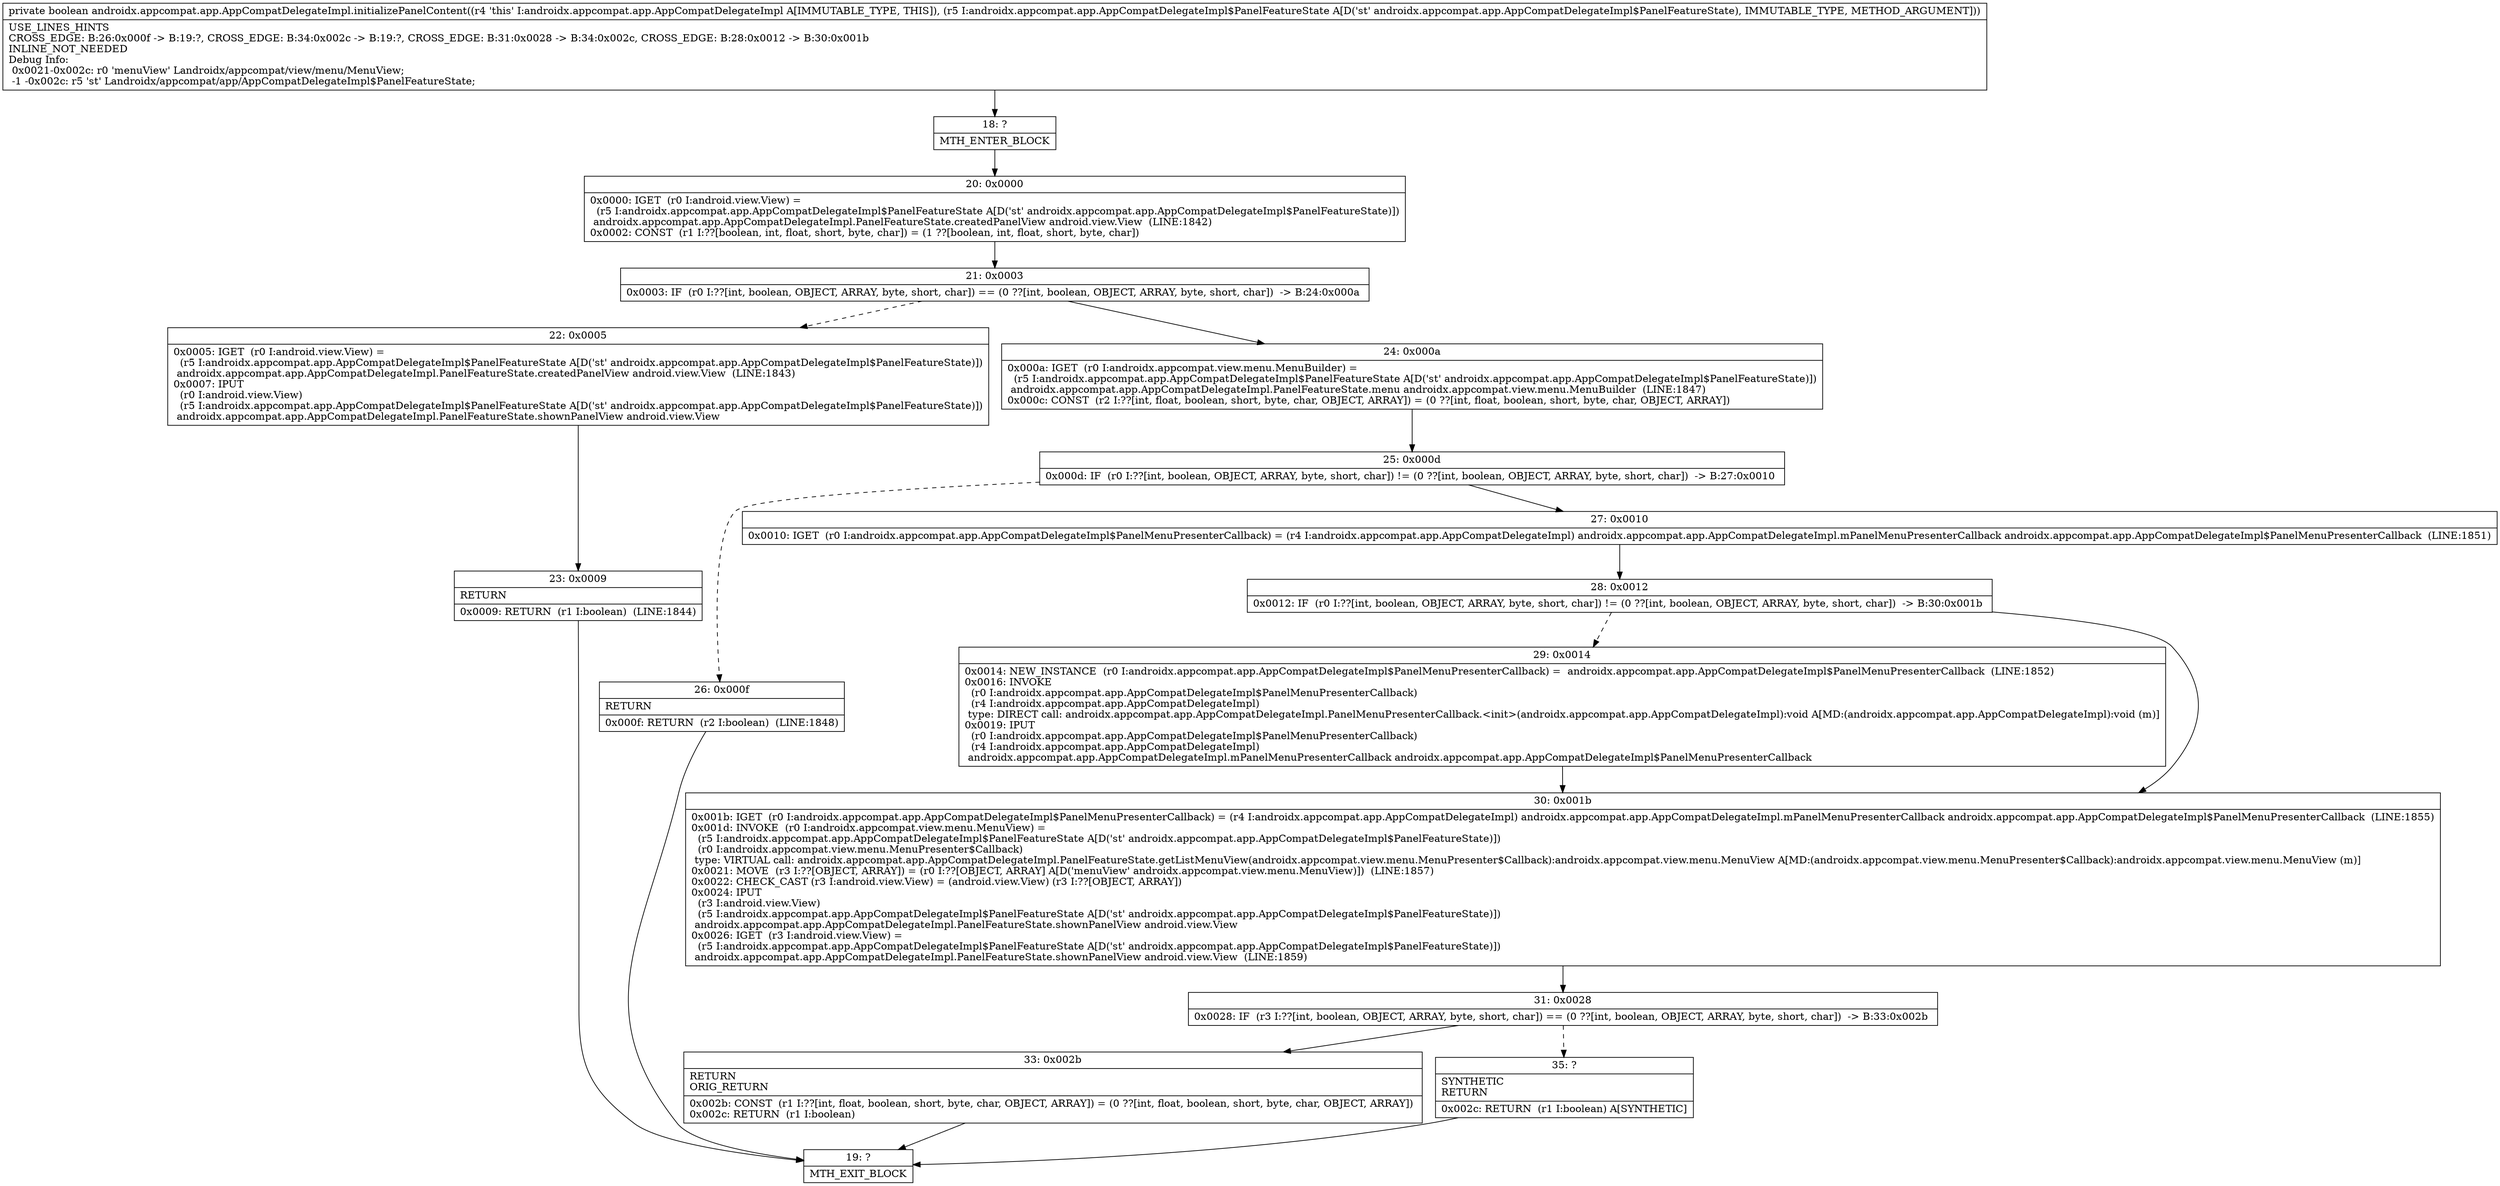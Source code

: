 digraph "CFG forandroidx.appcompat.app.AppCompatDelegateImpl.initializePanelContent(Landroidx\/appcompat\/app\/AppCompatDelegateImpl$PanelFeatureState;)Z" {
Node_18 [shape=record,label="{18\:\ ?|MTH_ENTER_BLOCK\l}"];
Node_20 [shape=record,label="{20\:\ 0x0000|0x0000: IGET  (r0 I:android.view.View) = \l  (r5 I:androidx.appcompat.app.AppCompatDelegateImpl$PanelFeatureState A[D('st' androidx.appcompat.app.AppCompatDelegateImpl$PanelFeatureState)])\l androidx.appcompat.app.AppCompatDelegateImpl.PanelFeatureState.createdPanelView android.view.View  (LINE:1842)\l0x0002: CONST  (r1 I:??[boolean, int, float, short, byte, char]) = (1 ??[boolean, int, float, short, byte, char]) \l}"];
Node_21 [shape=record,label="{21\:\ 0x0003|0x0003: IF  (r0 I:??[int, boolean, OBJECT, ARRAY, byte, short, char]) == (0 ??[int, boolean, OBJECT, ARRAY, byte, short, char])  \-\> B:24:0x000a \l}"];
Node_22 [shape=record,label="{22\:\ 0x0005|0x0005: IGET  (r0 I:android.view.View) = \l  (r5 I:androidx.appcompat.app.AppCompatDelegateImpl$PanelFeatureState A[D('st' androidx.appcompat.app.AppCompatDelegateImpl$PanelFeatureState)])\l androidx.appcompat.app.AppCompatDelegateImpl.PanelFeatureState.createdPanelView android.view.View  (LINE:1843)\l0x0007: IPUT  \l  (r0 I:android.view.View)\l  (r5 I:androidx.appcompat.app.AppCompatDelegateImpl$PanelFeatureState A[D('st' androidx.appcompat.app.AppCompatDelegateImpl$PanelFeatureState)])\l androidx.appcompat.app.AppCompatDelegateImpl.PanelFeatureState.shownPanelView android.view.View \l}"];
Node_23 [shape=record,label="{23\:\ 0x0009|RETURN\l|0x0009: RETURN  (r1 I:boolean)  (LINE:1844)\l}"];
Node_19 [shape=record,label="{19\:\ ?|MTH_EXIT_BLOCK\l}"];
Node_24 [shape=record,label="{24\:\ 0x000a|0x000a: IGET  (r0 I:androidx.appcompat.view.menu.MenuBuilder) = \l  (r5 I:androidx.appcompat.app.AppCompatDelegateImpl$PanelFeatureState A[D('st' androidx.appcompat.app.AppCompatDelegateImpl$PanelFeatureState)])\l androidx.appcompat.app.AppCompatDelegateImpl.PanelFeatureState.menu androidx.appcompat.view.menu.MenuBuilder  (LINE:1847)\l0x000c: CONST  (r2 I:??[int, float, boolean, short, byte, char, OBJECT, ARRAY]) = (0 ??[int, float, boolean, short, byte, char, OBJECT, ARRAY]) \l}"];
Node_25 [shape=record,label="{25\:\ 0x000d|0x000d: IF  (r0 I:??[int, boolean, OBJECT, ARRAY, byte, short, char]) != (0 ??[int, boolean, OBJECT, ARRAY, byte, short, char])  \-\> B:27:0x0010 \l}"];
Node_26 [shape=record,label="{26\:\ 0x000f|RETURN\l|0x000f: RETURN  (r2 I:boolean)  (LINE:1848)\l}"];
Node_27 [shape=record,label="{27\:\ 0x0010|0x0010: IGET  (r0 I:androidx.appcompat.app.AppCompatDelegateImpl$PanelMenuPresenterCallback) = (r4 I:androidx.appcompat.app.AppCompatDelegateImpl) androidx.appcompat.app.AppCompatDelegateImpl.mPanelMenuPresenterCallback androidx.appcompat.app.AppCompatDelegateImpl$PanelMenuPresenterCallback  (LINE:1851)\l}"];
Node_28 [shape=record,label="{28\:\ 0x0012|0x0012: IF  (r0 I:??[int, boolean, OBJECT, ARRAY, byte, short, char]) != (0 ??[int, boolean, OBJECT, ARRAY, byte, short, char])  \-\> B:30:0x001b \l}"];
Node_29 [shape=record,label="{29\:\ 0x0014|0x0014: NEW_INSTANCE  (r0 I:androidx.appcompat.app.AppCompatDelegateImpl$PanelMenuPresenterCallback) =  androidx.appcompat.app.AppCompatDelegateImpl$PanelMenuPresenterCallback  (LINE:1852)\l0x0016: INVOKE  \l  (r0 I:androidx.appcompat.app.AppCompatDelegateImpl$PanelMenuPresenterCallback)\l  (r4 I:androidx.appcompat.app.AppCompatDelegateImpl)\l type: DIRECT call: androidx.appcompat.app.AppCompatDelegateImpl.PanelMenuPresenterCallback.\<init\>(androidx.appcompat.app.AppCompatDelegateImpl):void A[MD:(androidx.appcompat.app.AppCompatDelegateImpl):void (m)]\l0x0019: IPUT  \l  (r0 I:androidx.appcompat.app.AppCompatDelegateImpl$PanelMenuPresenterCallback)\l  (r4 I:androidx.appcompat.app.AppCompatDelegateImpl)\l androidx.appcompat.app.AppCompatDelegateImpl.mPanelMenuPresenterCallback androidx.appcompat.app.AppCompatDelegateImpl$PanelMenuPresenterCallback \l}"];
Node_30 [shape=record,label="{30\:\ 0x001b|0x001b: IGET  (r0 I:androidx.appcompat.app.AppCompatDelegateImpl$PanelMenuPresenterCallback) = (r4 I:androidx.appcompat.app.AppCompatDelegateImpl) androidx.appcompat.app.AppCompatDelegateImpl.mPanelMenuPresenterCallback androidx.appcompat.app.AppCompatDelegateImpl$PanelMenuPresenterCallback  (LINE:1855)\l0x001d: INVOKE  (r0 I:androidx.appcompat.view.menu.MenuView) = \l  (r5 I:androidx.appcompat.app.AppCompatDelegateImpl$PanelFeatureState A[D('st' androidx.appcompat.app.AppCompatDelegateImpl$PanelFeatureState)])\l  (r0 I:androidx.appcompat.view.menu.MenuPresenter$Callback)\l type: VIRTUAL call: androidx.appcompat.app.AppCompatDelegateImpl.PanelFeatureState.getListMenuView(androidx.appcompat.view.menu.MenuPresenter$Callback):androidx.appcompat.view.menu.MenuView A[MD:(androidx.appcompat.view.menu.MenuPresenter$Callback):androidx.appcompat.view.menu.MenuView (m)]\l0x0021: MOVE  (r3 I:??[OBJECT, ARRAY]) = (r0 I:??[OBJECT, ARRAY] A[D('menuView' androidx.appcompat.view.menu.MenuView)])  (LINE:1857)\l0x0022: CHECK_CAST (r3 I:android.view.View) = (android.view.View) (r3 I:??[OBJECT, ARRAY]) \l0x0024: IPUT  \l  (r3 I:android.view.View)\l  (r5 I:androidx.appcompat.app.AppCompatDelegateImpl$PanelFeatureState A[D('st' androidx.appcompat.app.AppCompatDelegateImpl$PanelFeatureState)])\l androidx.appcompat.app.AppCompatDelegateImpl.PanelFeatureState.shownPanelView android.view.View \l0x0026: IGET  (r3 I:android.view.View) = \l  (r5 I:androidx.appcompat.app.AppCompatDelegateImpl$PanelFeatureState A[D('st' androidx.appcompat.app.AppCompatDelegateImpl$PanelFeatureState)])\l androidx.appcompat.app.AppCompatDelegateImpl.PanelFeatureState.shownPanelView android.view.View  (LINE:1859)\l}"];
Node_31 [shape=record,label="{31\:\ 0x0028|0x0028: IF  (r3 I:??[int, boolean, OBJECT, ARRAY, byte, short, char]) == (0 ??[int, boolean, OBJECT, ARRAY, byte, short, char])  \-\> B:33:0x002b \l}"];
Node_33 [shape=record,label="{33\:\ 0x002b|RETURN\lORIG_RETURN\l|0x002b: CONST  (r1 I:??[int, float, boolean, short, byte, char, OBJECT, ARRAY]) = (0 ??[int, float, boolean, short, byte, char, OBJECT, ARRAY]) \l0x002c: RETURN  (r1 I:boolean) \l}"];
Node_35 [shape=record,label="{35\:\ ?|SYNTHETIC\lRETURN\l|0x002c: RETURN  (r1 I:boolean) A[SYNTHETIC]\l}"];
MethodNode[shape=record,label="{private boolean androidx.appcompat.app.AppCompatDelegateImpl.initializePanelContent((r4 'this' I:androidx.appcompat.app.AppCompatDelegateImpl A[IMMUTABLE_TYPE, THIS]), (r5 I:androidx.appcompat.app.AppCompatDelegateImpl$PanelFeatureState A[D('st' androidx.appcompat.app.AppCompatDelegateImpl$PanelFeatureState), IMMUTABLE_TYPE, METHOD_ARGUMENT]))  | USE_LINES_HINTS\lCROSS_EDGE: B:26:0x000f \-\> B:19:?, CROSS_EDGE: B:34:0x002c \-\> B:19:?, CROSS_EDGE: B:31:0x0028 \-\> B:34:0x002c, CROSS_EDGE: B:28:0x0012 \-\> B:30:0x001b\lINLINE_NOT_NEEDED\lDebug Info:\l  0x0021\-0x002c: r0 'menuView' Landroidx\/appcompat\/view\/menu\/MenuView;\l  \-1 \-0x002c: r5 'st' Landroidx\/appcompat\/app\/AppCompatDelegateImpl$PanelFeatureState;\l}"];
MethodNode -> Node_18;Node_18 -> Node_20;
Node_20 -> Node_21;
Node_21 -> Node_22[style=dashed];
Node_21 -> Node_24;
Node_22 -> Node_23;
Node_23 -> Node_19;
Node_24 -> Node_25;
Node_25 -> Node_26[style=dashed];
Node_25 -> Node_27;
Node_26 -> Node_19;
Node_27 -> Node_28;
Node_28 -> Node_29[style=dashed];
Node_28 -> Node_30;
Node_29 -> Node_30;
Node_30 -> Node_31;
Node_31 -> Node_33;
Node_31 -> Node_35[style=dashed];
Node_33 -> Node_19;
Node_35 -> Node_19;
}

